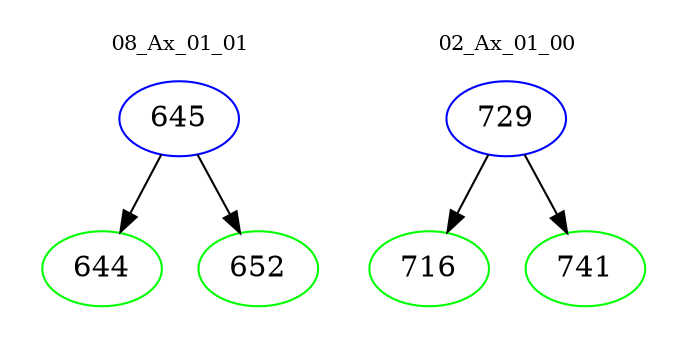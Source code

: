 digraph{
subgraph cluster_0 {
color = white
label = "08_Ax_01_01";
fontsize=10;
T0_645 [label="645", color="blue"]
T0_645 -> T0_644 [color="black"]
T0_644 [label="644", color="green"]
T0_645 -> T0_652 [color="black"]
T0_652 [label="652", color="green"]
}
subgraph cluster_1 {
color = white
label = "02_Ax_01_00";
fontsize=10;
T1_729 [label="729", color="blue"]
T1_729 -> T1_716 [color="black"]
T1_716 [label="716", color="green"]
T1_729 -> T1_741 [color="black"]
T1_741 [label="741", color="green"]
}
}
